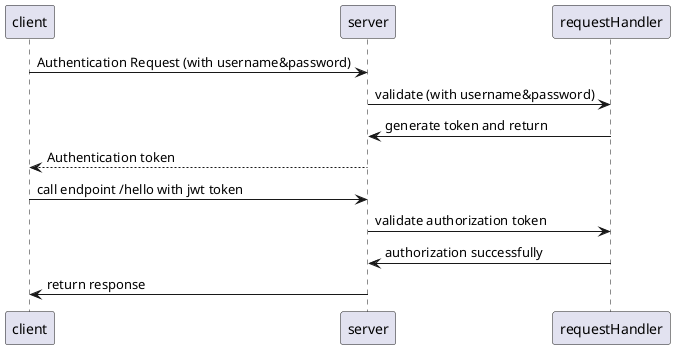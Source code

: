 @startuml
client -> server: Authentication Request (with username&password)
server -> requestHandler: validate (with username&password)
requestHandler -> server: generate token and return
server --> client: Authentication token
client -> server: call endpoint /hello with jwt token
server -> requestHandler: validate authorization token
requestHandler -> server: authorization successfully
server -> client: return response
@enduml